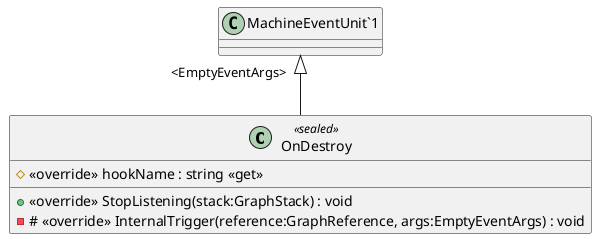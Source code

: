 @startuml
class OnDestroy <<sealed>> {
    # <<override>> hookName : string <<get>>
    + <<override>> StopListening(stack:GraphStack) : void
    - # <<override>> InternalTrigger(reference:GraphReference, args:EmptyEventArgs) : void
}
"MachineEventUnit`1" "<EmptyEventArgs>" <|-- OnDestroy
@enduml
